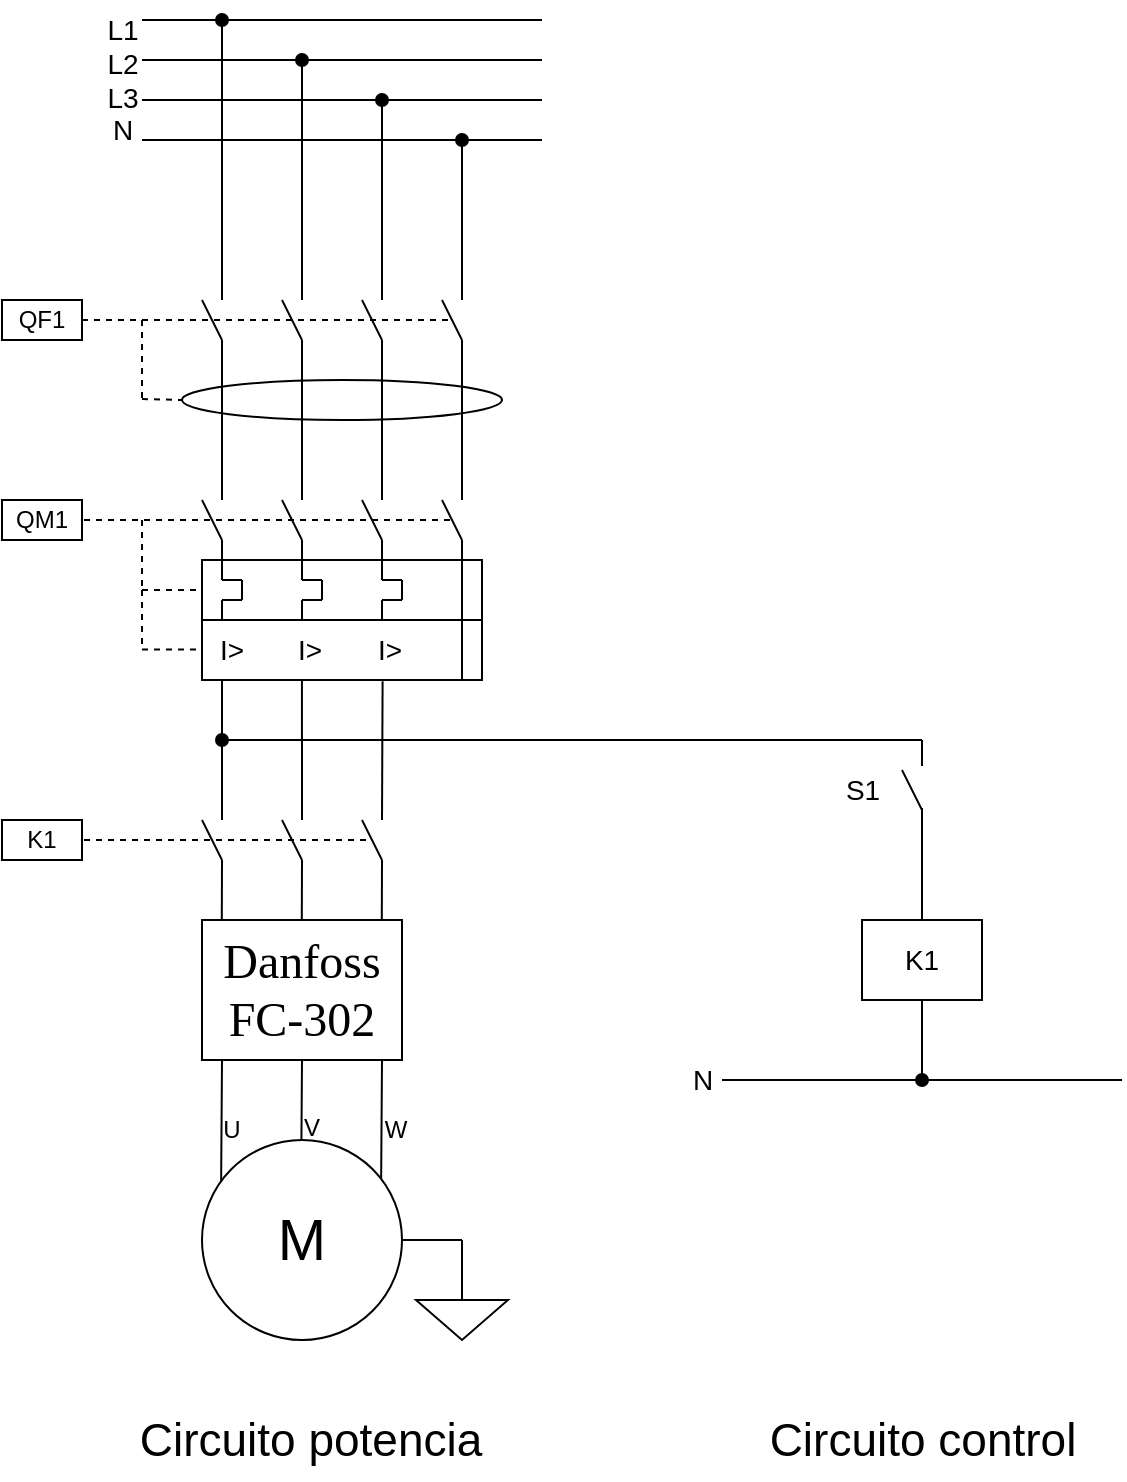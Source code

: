 <mxfile version="20.3.0" type="device"><diagram id="zRS_A1t-5XvtUxFfe2f5" name="Page-1"><mxGraphModel dx="1240" dy="790" grid="1" gridSize="10" guides="1" tooltips="1" connect="1" arrows="1" fold="1" page="1" pageScale="1" pageWidth="850" pageHeight="1100" math="0" shadow="0"><root><mxCell id="0"/><mxCell id="1" parent="0"/><mxCell id="shaDq3g1ssLKOtD84Mqa-1" value="" style="endArrow=none;html=1;rounded=0;" edge="1" parent="1"><mxGeometry width="50" height="50" relative="1" as="geometry"><mxPoint x="160" y="40" as="sourcePoint"/><mxPoint x="360" y="40" as="targetPoint"/></mxGeometry></mxCell><mxCell id="shaDq3g1ssLKOtD84Mqa-2" value="" style="endArrow=none;html=1;rounded=0;" edge="1" parent="1"><mxGeometry width="50" height="50" relative="1" as="geometry"><mxPoint x="160" y="60" as="sourcePoint"/><mxPoint x="360" y="60" as="targetPoint"/></mxGeometry></mxCell><mxCell id="shaDq3g1ssLKOtD84Mqa-3" value="" style="endArrow=none;html=1;rounded=0;" edge="1" parent="1"><mxGeometry width="50" height="50" relative="1" as="geometry"><mxPoint x="160" y="80" as="sourcePoint"/><mxPoint x="360" y="80" as="targetPoint"/></mxGeometry></mxCell><mxCell id="shaDq3g1ssLKOtD84Mqa-4" value="&lt;font style=&quot;font-size: 14px;&quot;&gt;L1&lt;br&gt;L2&lt;br&gt;L3&lt;br&gt;N&lt;/font&gt;" style="text;html=1;align=center;verticalAlign=middle;resizable=0;points=[];autosize=1;strokeColor=none;fillColor=none;" vertex="1" parent="1"><mxGeometry x="130" y="30" width="40" height="80" as="geometry"/></mxCell><mxCell id="shaDq3g1ssLKOtD84Mqa-5" value="" style="endArrow=oval;html=1;rounded=0;startArrow=none;startFill=0;endFill=1;" edge="1" parent="1"><mxGeometry width="50" height="50" relative="1" as="geometry"><mxPoint x="200" y="180" as="sourcePoint"/><mxPoint x="200" y="40" as="targetPoint"/></mxGeometry></mxCell><mxCell id="shaDq3g1ssLKOtD84Mqa-6" value="" style="endArrow=oval;html=1;rounded=0;startArrow=none;startFill=0;endFill=1;" edge="1" parent="1"><mxGeometry width="50" height="50" relative="1" as="geometry"><mxPoint x="240" y="180" as="sourcePoint"/><mxPoint x="240" y="60" as="targetPoint"/></mxGeometry></mxCell><mxCell id="shaDq3g1ssLKOtD84Mqa-7" value="" style="endArrow=oval;html=1;rounded=0;startArrow=none;startFill=0;endFill=1;" edge="1" parent="1"><mxGeometry width="50" height="50" relative="1" as="geometry"><mxPoint x="280" y="180" as="sourcePoint"/><mxPoint x="280" y="80" as="targetPoint"/></mxGeometry></mxCell><mxCell id="shaDq3g1ssLKOtD84Mqa-9" value="" style="endArrow=none;html=1;rounded=0;" edge="1" parent="1"><mxGeometry width="50" height="50" relative="1" as="geometry"><mxPoint x="200" y="200" as="sourcePoint"/><mxPoint x="190" y="180" as="targetPoint"/></mxGeometry></mxCell><mxCell id="shaDq3g1ssLKOtD84Mqa-10" value="" style="endArrow=none;html=1;rounded=0;" edge="1" parent="1"><mxGeometry width="50" height="50" relative="1" as="geometry"><mxPoint x="240" y="200" as="sourcePoint"/><mxPoint x="230" y="180" as="targetPoint"/></mxGeometry></mxCell><mxCell id="shaDq3g1ssLKOtD84Mqa-11" value="" style="endArrow=none;html=1;rounded=0;" edge="1" parent="1"><mxGeometry width="50" height="50" relative="1" as="geometry"><mxPoint x="280" y="200" as="sourcePoint"/><mxPoint x="270" y="180" as="targetPoint"/></mxGeometry></mxCell><mxCell id="shaDq3g1ssLKOtD84Mqa-12" value="" style="endArrow=none;html=1;rounded=0;" edge="1" parent="1"><mxGeometry width="50" height="50" relative="1" as="geometry"><mxPoint x="200" y="280" as="sourcePoint"/><mxPoint x="200" y="200" as="targetPoint"/></mxGeometry></mxCell><mxCell id="shaDq3g1ssLKOtD84Mqa-13" value="" style="endArrow=none;html=1;rounded=0;" edge="1" parent="1"><mxGeometry width="50" height="50" relative="1" as="geometry"><mxPoint x="240" y="280" as="sourcePoint"/><mxPoint x="240" y="200" as="targetPoint"/></mxGeometry></mxCell><mxCell id="shaDq3g1ssLKOtD84Mqa-14" value="" style="endArrow=none;html=1;rounded=0;" edge="1" parent="1"><mxGeometry width="50" height="50" relative="1" as="geometry"><mxPoint x="280" y="280" as="sourcePoint"/><mxPoint x="280" y="200" as="targetPoint"/></mxGeometry></mxCell><mxCell id="shaDq3g1ssLKOtD84Mqa-16" value="" style="ellipse;whiteSpace=wrap;html=1;fillColor=none;" vertex="1" parent="1"><mxGeometry x="180" y="220" width="160" height="20" as="geometry"/></mxCell><mxCell id="shaDq3g1ssLKOtD84Mqa-19" value="" style="endArrow=none;dashed=1;html=1;rounded=0;" edge="1" parent="1"><mxGeometry width="50" height="50" relative="1" as="geometry"><mxPoint x="130" y="190" as="sourcePoint"/><mxPoint x="313" y="190" as="targetPoint"/></mxGeometry></mxCell><mxCell id="shaDq3g1ssLKOtD84Mqa-20" value="" style="endArrow=none;dashed=1;html=1;rounded=0;" edge="1" parent="1"><mxGeometry width="50" height="50" relative="1" as="geometry"><mxPoint x="160" y="190" as="sourcePoint"/><mxPoint x="160" y="230" as="targetPoint"/></mxGeometry></mxCell><mxCell id="shaDq3g1ssLKOtD84Mqa-21" value="" style="endArrow=none;dashed=1;html=1;rounded=0;" edge="1" parent="1"><mxGeometry width="50" height="50" relative="1" as="geometry"><mxPoint x="160" y="229.5" as="sourcePoint"/><mxPoint x="180" y="230" as="targetPoint"/></mxGeometry></mxCell><mxCell id="shaDq3g1ssLKOtD84Mqa-23" value="QF1" style="rounded=0;whiteSpace=wrap;html=1;fillColor=none;" vertex="1" parent="1"><mxGeometry x="90" y="180" width="40" height="20" as="geometry"/></mxCell><mxCell id="shaDq3g1ssLKOtD84Mqa-25" value="" style="endArrow=none;html=1;rounded=0;" edge="1" parent="1"><mxGeometry width="50" height="50" relative="1" as="geometry"><mxPoint x="160" y="100" as="sourcePoint"/><mxPoint x="360" y="100" as="targetPoint"/></mxGeometry></mxCell><mxCell id="shaDq3g1ssLKOtD84Mqa-26" value="" style="endArrow=oval;html=1;rounded=0;startArrow=none;startFill=0;endFill=1;" edge="1" parent="1"><mxGeometry width="50" height="50" relative="1" as="geometry"><mxPoint x="320" y="180" as="sourcePoint"/><mxPoint x="320" y="100" as="targetPoint"/></mxGeometry></mxCell><mxCell id="shaDq3g1ssLKOtD84Mqa-27" value="" style="endArrow=none;html=1;rounded=0;" edge="1" parent="1"><mxGeometry width="50" height="50" relative="1" as="geometry"><mxPoint x="320" y="200" as="sourcePoint"/><mxPoint x="310" y="180" as="targetPoint"/></mxGeometry></mxCell><mxCell id="shaDq3g1ssLKOtD84Mqa-28" value="" style="endArrow=none;html=1;rounded=0;" edge="1" parent="1"><mxGeometry width="50" height="50" relative="1" as="geometry"><mxPoint x="320" y="280" as="sourcePoint"/><mxPoint x="320" y="200" as="targetPoint"/></mxGeometry></mxCell><mxCell id="shaDq3g1ssLKOtD84Mqa-29" value="" style="endArrow=none;html=1;rounded=0;endFill=0;startArrow=oval;startFill=1;" edge="1" parent="1"><mxGeometry width="50" height="50" relative="1" as="geometry"><mxPoint x="200" y="400" as="sourcePoint"/><mxPoint x="550" y="400" as="targetPoint"/></mxGeometry></mxCell><mxCell id="shaDq3g1ssLKOtD84Mqa-31" value="" style="endArrow=none;html=1;rounded=0;" edge="1" parent="1"><mxGeometry width="50" height="50" relative="1" as="geometry"><mxPoint x="450" y="570" as="sourcePoint"/><mxPoint x="650" y="570" as="targetPoint"/></mxGeometry></mxCell><mxCell id="shaDq3g1ssLKOtD84Mqa-32" value="N" style="text;html=1;align=center;verticalAlign=middle;resizable=0;points=[];autosize=1;strokeColor=none;fillColor=none;fontSize=14;" vertex="1" parent="1"><mxGeometry x="425" y="555" width="30" height="30" as="geometry"/></mxCell><mxCell id="shaDq3g1ssLKOtD84Mqa-33" value="" style="endArrow=none;html=1;rounded=0;startArrow=none;startFill=0;endFill=0;" edge="1" parent="1"><mxGeometry width="50" height="50" relative="1" as="geometry"><mxPoint x="550" y="413" as="sourcePoint"/><mxPoint x="550" y="400" as="targetPoint"/></mxGeometry></mxCell><mxCell id="shaDq3g1ssLKOtD84Mqa-34" value="" style="endArrow=none;html=1;rounded=0;" edge="1" parent="1"><mxGeometry width="50" height="50" relative="1" as="geometry"><mxPoint x="550" y="435" as="sourcePoint"/><mxPoint x="540" y="415" as="targetPoint"/></mxGeometry></mxCell><mxCell id="shaDq3g1ssLKOtD84Mqa-35" value="" style="endArrow=none;html=1;rounded=0;exitX=0.5;exitY=0;exitDx=0;exitDy=0;" edge="1" parent="1" source="shaDq3g1ssLKOtD84Mqa-38"><mxGeometry width="50" height="50" relative="1" as="geometry"><mxPoint x="550" y="410" as="sourcePoint"/><mxPoint x="550" y="434" as="targetPoint"/></mxGeometry></mxCell><mxCell id="shaDq3g1ssLKOtD84Mqa-38" value="K1" style="rounded=0;whiteSpace=wrap;html=1;fontSize=14;fillColor=none;" vertex="1" parent="1"><mxGeometry x="520" y="490" width="60" height="40" as="geometry"/></mxCell><mxCell id="shaDq3g1ssLKOtD84Mqa-39" value="" style="endArrow=none;html=1;rounded=0;startArrow=oval;startFill=1;" edge="1" parent="1"><mxGeometry width="50" height="50" relative="1" as="geometry"><mxPoint x="550" y="570" as="sourcePoint"/><mxPoint x="550" y="530" as="targetPoint"/></mxGeometry></mxCell><mxCell id="shaDq3g1ssLKOtD84Mqa-40" value="S1" style="text;html=1;align=center;verticalAlign=middle;resizable=0;points=[];autosize=1;strokeColor=none;fillColor=none;fontSize=14;" vertex="1" parent="1"><mxGeometry x="500" y="410" width="40" height="30" as="geometry"/></mxCell><mxCell id="shaDq3g1ssLKOtD84Mqa-41" value="" style="endArrow=none;html=1;rounded=0;" edge="1" parent="1"><mxGeometry width="50" height="50" relative="1" as="geometry"><mxPoint x="200" y="300" as="sourcePoint"/><mxPoint x="190" y="280" as="targetPoint"/></mxGeometry></mxCell><mxCell id="shaDq3g1ssLKOtD84Mqa-42" value="" style="endArrow=none;html=1;rounded=0;" edge="1" parent="1"><mxGeometry width="50" height="50" relative="1" as="geometry"><mxPoint x="240" y="300" as="sourcePoint"/><mxPoint x="230" y="280" as="targetPoint"/></mxGeometry></mxCell><mxCell id="shaDq3g1ssLKOtD84Mqa-43" value="" style="endArrow=none;html=1;rounded=0;" edge="1" parent="1"><mxGeometry width="50" height="50" relative="1" as="geometry"><mxPoint x="280" y="300" as="sourcePoint"/><mxPoint x="270" y="280" as="targetPoint"/></mxGeometry></mxCell><mxCell id="shaDq3g1ssLKOtD84Mqa-44" value="" style="endArrow=none;html=1;rounded=0;" edge="1" parent="1"><mxGeometry width="50" height="50" relative="1" as="geometry"><mxPoint x="320" y="300" as="sourcePoint"/><mxPoint x="310" y="280" as="targetPoint"/></mxGeometry></mxCell><mxCell id="shaDq3g1ssLKOtD84Mqa-45" value="" style="rounded=0;whiteSpace=wrap;html=1;fontSize=14;fillColor=none;" vertex="1" parent="1"><mxGeometry x="190" y="310" width="140" height="30" as="geometry"/></mxCell><mxCell id="shaDq3g1ssLKOtD84Mqa-47" value="" style="rounded=0;whiteSpace=wrap;html=1;fontSize=14;fillColor=none;points=[[0,0,0,0,0],[0,0.23,0,0,0],[0,0.5,0,0,0],[0,0.77,0,0,0],[0.1,0.43,0,0,0],[0.25,0,0,0,0],[0.25,0.5,0,0,0],[0.5,0,0,0,0],[0.51,0.43,0,0,0],[0.75,0,0,0,0],[0.75,0.43,0,0,0],[0.89,0.43,0,0,0],[1,0,0,0,0],[1,0.27,0,0,0],[1,0.5,0,0,0],[1,0.77,0,0,0]];" vertex="1" parent="1"><mxGeometry x="190" y="340" width="140" height="30" as="geometry"/></mxCell><mxCell id="shaDq3g1ssLKOtD84Mqa-48" value="" style="endArrow=none;html=1;rounded=0;" edge="1" parent="1"><mxGeometry width="50" height="50" relative="1" as="geometry"><mxPoint x="200" y="310" as="sourcePoint"/><mxPoint x="200" y="300" as="targetPoint"/></mxGeometry></mxCell><mxCell id="shaDq3g1ssLKOtD84Mqa-49" value="" style="endArrow=none;html=1;rounded=0;" edge="1" parent="1"><mxGeometry width="50" height="50" relative="1" as="geometry"><mxPoint x="240" y="310" as="sourcePoint"/><mxPoint x="240" y="300" as="targetPoint"/></mxGeometry></mxCell><mxCell id="shaDq3g1ssLKOtD84Mqa-50" value="" style="endArrow=none;html=1;rounded=0;" edge="1" parent="1"><mxGeometry width="50" height="50" relative="1" as="geometry"><mxPoint x="280" y="310" as="sourcePoint"/><mxPoint x="280" y="300" as="targetPoint"/></mxGeometry></mxCell><mxCell id="shaDq3g1ssLKOtD84Mqa-51" value="" style="endArrow=none;html=1;rounded=0;" edge="1" parent="1"><mxGeometry width="50" height="50" relative="1" as="geometry"><mxPoint x="320" y="310" as="sourcePoint"/><mxPoint x="320" y="300" as="targetPoint"/></mxGeometry></mxCell><mxCell id="shaDq3g1ssLKOtD84Mqa-53" value="" style="endArrow=none;html=1;rounded=0;" edge="1" parent="1"><mxGeometry width="50" height="50" relative="1" as="geometry"><mxPoint x="200" y="320" as="sourcePoint"/><mxPoint x="200" y="310" as="targetPoint"/></mxGeometry></mxCell><mxCell id="shaDq3g1ssLKOtD84Mqa-54" value="" style="endArrow=none;html=1;rounded=0;" edge="1" parent="1"><mxGeometry width="50" height="50" relative="1" as="geometry"><mxPoint x="200" y="340" as="sourcePoint"/><mxPoint x="200" y="330" as="targetPoint"/></mxGeometry></mxCell><mxCell id="shaDq3g1ssLKOtD84Mqa-55" value="" style="endArrow=none;html=1;rounded=0;" edge="1" parent="1"><mxGeometry width="50" height="50" relative="1" as="geometry"><mxPoint x="210" y="330" as="sourcePoint"/><mxPoint x="210" y="320" as="targetPoint"/></mxGeometry></mxCell><mxCell id="shaDq3g1ssLKOtD84Mqa-56" value="" style="endArrow=none;html=1;rounded=0;" edge="1" parent="1"><mxGeometry width="50" height="50" relative="1" as="geometry"><mxPoint x="210" y="320" as="sourcePoint"/><mxPoint x="200" y="320" as="targetPoint"/></mxGeometry></mxCell><mxCell id="shaDq3g1ssLKOtD84Mqa-57" value="" style="endArrow=none;html=1;rounded=0;" edge="1" parent="1"><mxGeometry width="50" height="50" relative="1" as="geometry"><mxPoint x="210" y="330" as="sourcePoint"/><mxPoint x="200" y="330" as="targetPoint"/></mxGeometry></mxCell><mxCell id="shaDq3g1ssLKOtD84Mqa-58" value="" style="endArrow=none;html=1;rounded=0;" edge="1" parent="1"><mxGeometry width="50" height="50" relative="1" as="geometry"><mxPoint x="240" y="320" as="sourcePoint"/><mxPoint x="240" y="310" as="targetPoint"/></mxGeometry></mxCell><mxCell id="shaDq3g1ssLKOtD84Mqa-59" value="" style="endArrow=none;html=1;rounded=0;" edge="1" parent="1"><mxGeometry width="50" height="50" relative="1" as="geometry"><mxPoint x="240" y="340" as="sourcePoint"/><mxPoint x="240" y="330" as="targetPoint"/></mxGeometry></mxCell><mxCell id="shaDq3g1ssLKOtD84Mqa-60" value="" style="endArrow=none;html=1;rounded=0;" edge="1" parent="1"><mxGeometry width="50" height="50" relative="1" as="geometry"><mxPoint x="250" y="330" as="sourcePoint"/><mxPoint x="250" y="320" as="targetPoint"/></mxGeometry></mxCell><mxCell id="shaDq3g1ssLKOtD84Mqa-61" value="" style="endArrow=none;html=1;rounded=0;" edge="1" parent="1"><mxGeometry width="50" height="50" relative="1" as="geometry"><mxPoint x="250" y="320" as="sourcePoint"/><mxPoint x="240" y="320" as="targetPoint"/></mxGeometry></mxCell><mxCell id="shaDq3g1ssLKOtD84Mqa-62" value="" style="endArrow=none;html=1;rounded=0;" edge="1" parent="1"><mxGeometry width="50" height="50" relative="1" as="geometry"><mxPoint x="250" y="330" as="sourcePoint"/><mxPoint x="240" y="330" as="targetPoint"/></mxGeometry></mxCell><mxCell id="shaDq3g1ssLKOtD84Mqa-63" value="" style="endArrow=none;html=1;rounded=0;" edge="1" parent="1"><mxGeometry width="50" height="50" relative="1" as="geometry"><mxPoint x="280" y="320" as="sourcePoint"/><mxPoint x="280" y="310" as="targetPoint"/></mxGeometry></mxCell><mxCell id="shaDq3g1ssLKOtD84Mqa-64" value="" style="endArrow=none;html=1;rounded=0;" edge="1" parent="1"><mxGeometry width="50" height="50" relative="1" as="geometry"><mxPoint x="280" y="340" as="sourcePoint"/><mxPoint x="280" y="330" as="targetPoint"/></mxGeometry></mxCell><mxCell id="shaDq3g1ssLKOtD84Mqa-65" value="" style="endArrow=none;html=1;rounded=0;" edge="1" parent="1"><mxGeometry width="50" height="50" relative="1" as="geometry"><mxPoint x="290" y="330" as="sourcePoint"/><mxPoint x="290" y="320" as="targetPoint"/></mxGeometry></mxCell><mxCell id="shaDq3g1ssLKOtD84Mqa-66" value="" style="endArrow=none;html=1;rounded=0;" edge="1" parent="1"><mxGeometry width="50" height="50" relative="1" as="geometry"><mxPoint x="290" y="320" as="sourcePoint"/><mxPoint x="280" y="320" as="targetPoint"/></mxGeometry></mxCell><mxCell id="shaDq3g1ssLKOtD84Mqa-67" value="" style="endArrow=none;html=1;rounded=0;" edge="1" parent="1"><mxGeometry width="50" height="50" relative="1" as="geometry"><mxPoint x="290" y="330" as="sourcePoint"/><mxPoint x="280" y="330" as="targetPoint"/></mxGeometry></mxCell><mxCell id="shaDq3g1ssLKOtD84Mqa-68" value="I&amp;gt;" style="text;html=1;strokeColor=none;fillColor=none;align=center;verticalAlign=middle;whiteSpace=wrap;rounded=0;fontSize=14;" vertex="1" parent="1"><mxGeometry x="175" y="345" width="60" height="20" as="geometry"/></mxCell><mxCell id="shaDq3g1ssLKOtD84Mqa-69" value="I&amp;gt;" style="text;html=1;strokeColor=none;fillColor=none;align=center;verticalAlign=middle;whiteSpace=wrap;rounded=0;fontSize=14;" vertex="1" parent="1"><mxGeometry x="214" y="345" width="60" height="20" as="geometry"/></mxCell><mxCell id="shaDq3g1ssLKOtD84Mqa-70" value="I&amp;gt;" style="text;html=1;strokeColor=none;fillColor=none;align=center;verticalAlign=middle;whiteSpace=wrap;rounded=0;fontSize=14;" vertex="1" parent="1"><mxGeometry x="254" y="345" width="60" height="20" as="geometry"/></mxCell><mxCell id="shaDq3g1ssLKOtD84Mqa-71" value="" style="endArrow=none;html=1;rounded=0;" edge="1" parent="1"><mxGeometry width="50" height="50" relative="1" as="geometry"><mxPoint x="320" y="370" as="sourcePoint"/><mxPoint x="320" y="310" as="targetPoint"/></mxGeometry></mxCell><mxCell id="shaDq3g1ssLKOtD84Mqa-72" value="" style="endArrow=none;html=1;rounded=0;" edge="1" parent="1"><mxGeometry width="50" height="50" relative="1" as="geometry"><mxPoint x="200" y="440" as="sourcePoint"/><mxPoint x="200" y="370" as="targetPoint"/></mxGeometry></mxCell><mxCell id="shaDq3g1ssLKOtD84Mqa-74" value="" style="endArrow=none;html=1;rounded=0;entryX=0.357;entryY=1;entryDx=0;entryDy=0;entryPerimeter=0;" edge="1" parent="1" target="shaDq3g1ssLKOtD84Mqa-47"><mxGeometry width="50" height="50" relative="1" as="geometry"><mxPoint x="240" y="440" as="sourcePoint"/><mxPoint x="240" y="380" as="targetPoint"/></mxGeometry></mxCell><mxCell id="shaDq3g1ssLKOtD84Mqa-75" value="" style="endArrow=none;html=1;rounded=0;entryX=0.645;entryY=1.022;entryDx=0;entryDy=0;entryPerimeter=0;" edge="1" parent="1" target="shaDq3g1ssLKOtD84Mqa-47"><mxGeometry width="50" height="50" relative="1" as="geometry"><mxPoint x="280" y="440" as="sourcePoint"/><mxPoint x="283.83" y="380" as="targetPoint"/></mxGeometry></mxCell><mxCell id="shaDq3g1ssLKOtD84Mqa-77" value="" style="endArrow=none;dashed=1;html=1;rounded=0;" edge="1" parent="1"><mxGeometry width="50" height="50" relative="1" as="geometry"><mxPoint x="131" y="290" as="sourcePoint"/><mxPoint x="314" y="290" as="targetPoint"/></mxGeometry></mxCell><mxCell id="shaDq3g1ssLKOtD84Mqa-78" value="QM1" style="rounded=0;whiteSpace=wrap;html=1;fillColor=none;" vertex="1" parent="1"><mxGeometry x="90" y="280" width="40" height="20" as="geometry"/></mxCell><mxCell id="shaDq3g1ssLKOtD84Mqa-79" value="" style="endArrow=none;dashed=1;html=1;rounded=0;" edge="1" parent="1"><mxGeometry width="50" height="50" relative="1" as="geometry"><mxPoint x="160" y="290" as="sourcePoint"/><mxPoint x="160" y="325" as="targetPoint"/></mxGeometry></mxCell><mxCell id="shaDq3g1ssLKOtD84Mqa-80" value="" style="endArrow=none;dashed=1;html=1;rounded=0;entryX=0;entryY=0.5;entryDx=0;entryDy=0;" edge="1" parent="1" target="shaDq3g1ssLKOtD84Mqa-45"><mxGeometry width="50" height="50" relative="1" as="geometry"><mxPoint x="160" y="325" as="sourcePoint"/><mxPoint x="180" y="330" as="targetPoint"/></mxGeometry></mxCell><mxCell id="shaDq3g1ssLKOtD84Mqa-81" value="" style="endArrow=none;dashed=1;html=1;rounded=0;" edge="1" parent="1"><mxGeometry width="50" height="50" relative="1" as="geometry"><mxPoint x="160" y="325" as="sourcePoint"/><mxPoint x="160" y="355" as="targetPoint"/></mxGeometry></mxCell><mxCell id="shaDq3g1ssLKOtD84Mqa-82" value="" style="endArrow=none;dashed=1;html=1;rounded=0;entryX=0;entryY=0.5;entryDx=0;entryDy=0;" edge="1" parent="1"><mxGeometry width="50" height="50" relative="1" as="geometry"><mxPoint x="160" y="354.71" as="sourcePoint"/><mxPoint x="190" y="354.71" as="targetPoint"/></mxGeometry></mxCell><mxCell id="shaDq3g1ssLKOtD84Mqa-83" value="" style="endArrow=none;html=1;rounded=0;" edge="1" parent="1"><mxGeometry width="50" height="50" relative="1" as="geometry"><mxPoint x="200" y="460" as="sourcePoint"/><mxPoint x="190" y="440" as="targetPoint"/></mxGeometry></mxCell><mxCell id="shaDq3g1ssLKOtD84Mqa-84" value="" style="endArrow=none;html=1;rounded=0;" edge="1" parent="1"><mxGeometry width="50" height="50" relative="1" as="geometry"><mxPoint x="240" y="460" as="sourcePoint"/><mxPoint x="230" y="440" as="targetPoint"/></mxGeometry></mxCell><mxCell id="shaDq3g1ssLKOtD84Mqa-85" value="" style="endArrow=none;html=1;rounded=0;" edge="1" parent="1"><mxGeometry width="50" height="50" relative="1" as="geometry"><mxPoint x="280" y="460" as="sourcePoint"/><mxPoint x="270" y="440" as="targetPoint"/></mxGeometry></mxCell><mxCell id="shaDq3g1ssLKOtD84Mqa-87" value="" style="endArrow=none;html=1;rounded=0;" edge="1" parent="1"><mxGeometry width="50" height="50" relative="1" as="geometry"><mxPoint x="199.5" y="630" as="sourcePoint"/><mxPoint x="200" y="560" as="targetPoint"/></mxGeometry></mxCell><mxCell id="shaDq3g1ssLKOtD84Mqa-88" value="" style="endArrow=none;html=1;rounded=0;" edge="1" parent="1"><mxGeometry width="50" height="50" relative="1" as="geometry"><mxPoint x="239.5" y="630" as="sourcePoint"/><mxPoint x="240" y="560" as="targetPoint"/></mxGeometry></mxCell><mxCell id="shaDq3g1ssLKOtD84Mqa-89" value="" style="endArrow=none;html=1;rounded=0;" edge="1" parent="1"><mxGeometry width="50" height="50" relative="1" as="geometry"><mxPoint x="279.5" y="630" as="sourcePoint"/><mxPoint x="280" y="560" as="targetPoint"/></mxGeometry></mxCell><mxCell id="shaDq3g1ssLKOtD84Mqa-91" value="" style="endArrow=none;dashed=1;html=1;rounded=0;" edge="1" parent="1"><mxGeometry width="50" height="50" relative="1" as="geometry"><mxPoint x="131" y="450" as="sourcePoint"/><mxPoint x="274" y="450" as="targetPoint"/></mxGeometry></mxCell><mxCell id="shaDq3g1ssLKOtD84Mqa-92" value="K1" style="rounded=0;whiteSpace=wrap;html=1;fillColor=none;" vertex="1" parent="1"><mxGeometry x="90" y="440" width="40" height="20" as="geometry"/></mxCell><mxCell id="shaDq3g1ssLKOtD84Mqa-93" value="&lt;font style=&quot;font-size: 29px;&quot;&gt;M&lt;/font&gt;" style="ellipse;whiteSpace=wrap;html=1;aspect=fixed;fontSize=14;fillColor=default;" vertex="1" parent="1"><mxGeometry x="190" y="600" width="100" height="100" as="geometry"/></mxCell><mxCell id="shaDq3g1ssLKOtD84Mqa-97" value="U" style="text;html=1;strokeColor=none;fillColor=none;align=center;verticalAlign=middle;whiteSpace=wrap;rounded=0;fontSize=12;" vertex="1" parent="1"><mxGeometry x="175" y="580" width="60" height="30" as="geometry"/></mxCell><mxCell id="shaDq3g1ssLKOtD84Mqa-98" value="V" style="text;html=1;strokeColor=none;fillColor=none;align=center;verticalAlign=middle;whiteSpace=wrap;rounded=0;fontSize=12;" vertex="1" parent="1"><mxGeometry x="215" y="579" width="60" height="30" as="geometry"/></mxCell><mxCell id="shaDq3g1ssLKOtD84Mqa-99" value="W" style="text;html=1;strokeColor=none;fillColor=none;align=center;verticalAlign=middle;whiteSpace=wrap;rounded=0;fontSize=12;" vertex="1" parent="1"><mxGeometry x="257" y="580" width="60" height="30" as="geometry"/></mxCell><mxCell id="shaDq3g1ssLKOtD84Mqa-100" value="" style="endArrow=none;html=1;rounded=0;entryX=1;entryY=0.5;entryDx=0;entryDy=0;" edge="1" parent="1" target="shaDq3g1ssLKOtD84Mqa-93"><mxGeometry width="50" height="50" relative="1" as="geometry"><mxPoint x="320" y="650" as="sourcePoint"/><mxPoint x="350.3" y="615.0" as="targetPoint"/></mxGeometry></mxCell><mxCell id="shaDq3g1ssLKOtD84Mqa-101" value="" style="endArrow=none;html=1;rounded=0;" edge="1" parent="1"><mxGeometry width="50" height="50" relative="1" as="geometry"><mxPoint x="320" y="650" as="sourcePoint"/><mxPoint x="320" y="670" as="targetPoint"/></mxGeometry></mxCell><mxCell id="shaDq3g1ssLKOtD84Mqa-102" value="" style="pointerEvents=1;verticalLabelPosition=bottom;shadow=0;dashed=0;align=center;html=1;verticalAlign=top;shape=mxgraph.electrical.signal_sources.signal_ground;fontSize=12;fillColor=default;" vertex="1" parent="1"><mxGeometry x="297" y="670" width="46" height="30" as="geometry"/></mxCell><mxCell id="shaDq3g1ssLKOtD84Mqa-103" value="&lt;span id=&quot;docs-internal-guid-ce2e1410-7fff-7f7c-b4bb-3bb71641c65c&quot; style=&quot;font-size: 18pt; font-family: &amp;quot;Old Standard TT&amp;quot;, serif; background-color: transparent; font-variant-numeric: normal; font-variant-east-asian: normal; vertical-align: baseline;&quot;&gt;Danfoss FC-302&lt;/span&gt;" style="rounded=0;whiteSpace=wrap;html=1;fontSize=12;fillColor=default;" vertex="1" parent="1"><mxGeometry x="190" y="490" width="100" height="70" as="geometry"/></mxCell><mxCell id="shaDq3g1ssLKOtD84Mqa-104" value="" style="endArrow=none;html=1;rounded=0;fontSize=12;exitX=0.099;exitY=-0.003;exitDx=0;exitDy=0;exitPerimeter=0;" edge="1" parent="1" source="shaDq3g1ssLKOtD84Mqa-103"><mxGeometry width="50" height="50" relative="1" as="geometry"><mxPoint x="230" y="500" as="sourcePoint"/><mxPoint x="200" y="460" as="targetPoint"/></mxGeometry></mxCell><mxCell id="shaDq3g1ssLKOtD84Mqa-105" value="" style="endArrow=none;html=1;rounded=0;fontSize=12;exitX=0.099;exitY=-0.003;exitDx=0;exitDy=0;exitPerimeter=0;" edge="1" parent="1"><mxGeometry width="50" height="50" relative="1" as="geometry"><mxPoint x="239.9" y="489.79" as="sourcePoint"/><mxPoint x="240" y="460" as="targetPoint"/></mxGeometry></mxCell><mxCell id="shaDq3g1ssLKOtD84Mqa-106" value="" style="endArrow=none;html=1;rounded=0;fontSize=12;exitX=0.099;exitY=-0.003;exitDx=0;exitDy=0;exitPerimeter=0;" edge="1" parent="1"><mxGeometry width="50" height="50" relative="1" as="geometry"><mxPoint x="279.9" y="489.79" as="sourcePoint"/><mxPoint x="280" y="460" as="targetPoint"/></mxGeometry></mxCell><mxCell id="shaDq3g1ssLKOtD84Mqa-107" value="&lt;font style=&quot;font-size: 23px;&quot;&gt;Circuito potencia&lt;/font&gt;" style="text;html=1;align=center;verticalAlign=middle;resizable=0;points=[];autosize=1;strokeColor=none;fillColor=none;fontSize=12;" vertex="1" parent="1"><mxGeometry x="149" y="730" width="190" height="40" as="geometry"/></mxCell><mxCell id="shaDq3g1ssLKOtD84Mqa-108" value="&lt;font style=&quot;font-size: 23px;&quot;&gt;Circuito control&lt;/font&gt;" style="text;html=1;align=center;verticalAlign=middle;resizable=0;points=[];autosize=1;strokeColor=none;fillColor=none;fontSize=12;" vertex="1" parent="1"><mxGeometry x="460" y="730" width="180" height="40" as="geometry"/></mxCell></root></mxGraphModel></diagram></mxfile>